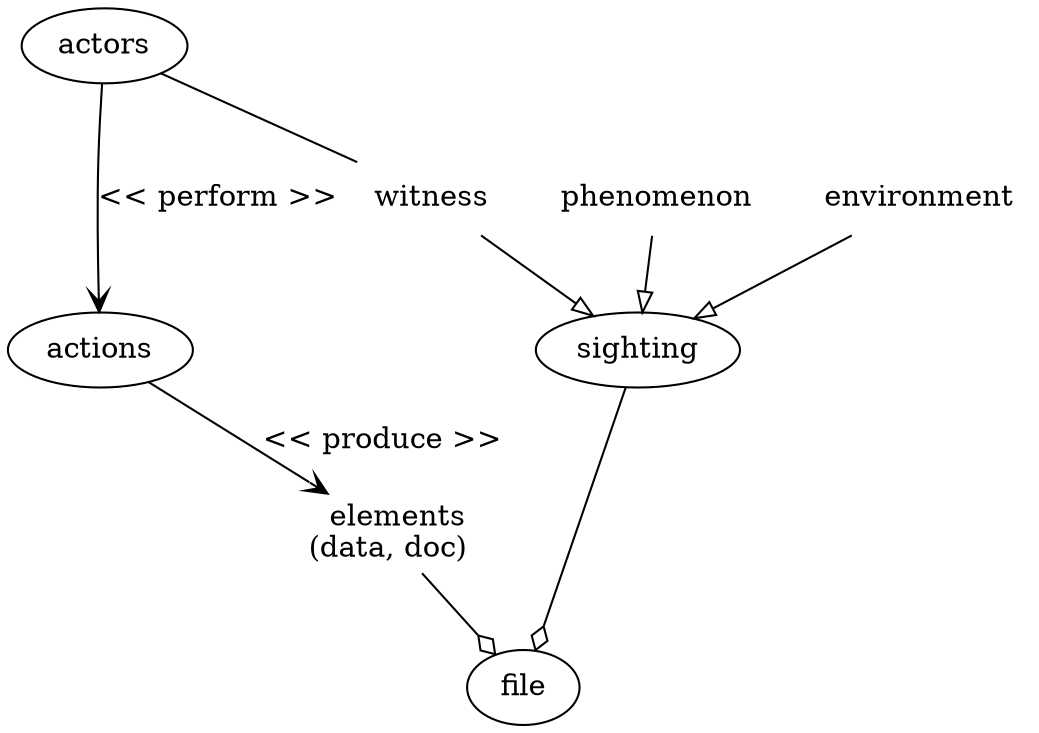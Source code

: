 /*
This work by the UAP investigation network initiative is licensed under CC BY-SA
4.0 (https://creativecommons.org/licenses/by-sa/4.0/).
*/

digraph{

graph [
//label="UAP case modelisation.", 
comment="This work by the UAP investigation network initiative is licensed under
CC BY-SA 4.0 (https://creativecommons.org/licenses/by-sa/4.0/)."
]

{rank="same"; 
sgn [label="sighting"] ; do [label="actions"] ;
}

uap [label="file"] ;
wit [label="witness", shape="none"] ;
pnm [label="phenomenon", shape="none"] ;
env [label="environment", shape="none"] ;
act [label="actors"] ;
elm [label="elements\r(data, doc)", shape="none"] ;

sgn -> uap [arrowhead="odiamond"] ;
pnm -> sgn [arrowhead="onormal"]  ;
env -> sgn [arrowhead="onormal"]  ;
act -> do  [label="<< perform >>", arrowhead="vee"] ;
wit -> sgn [arrowhead="onormal"] ;
act -> wit [arrowhead="none"] ;
do  -> elm [label="<< produce >>", arrowhead="vee"] ;
elm -> uap [arrowhead="odiamond"] ;

}
